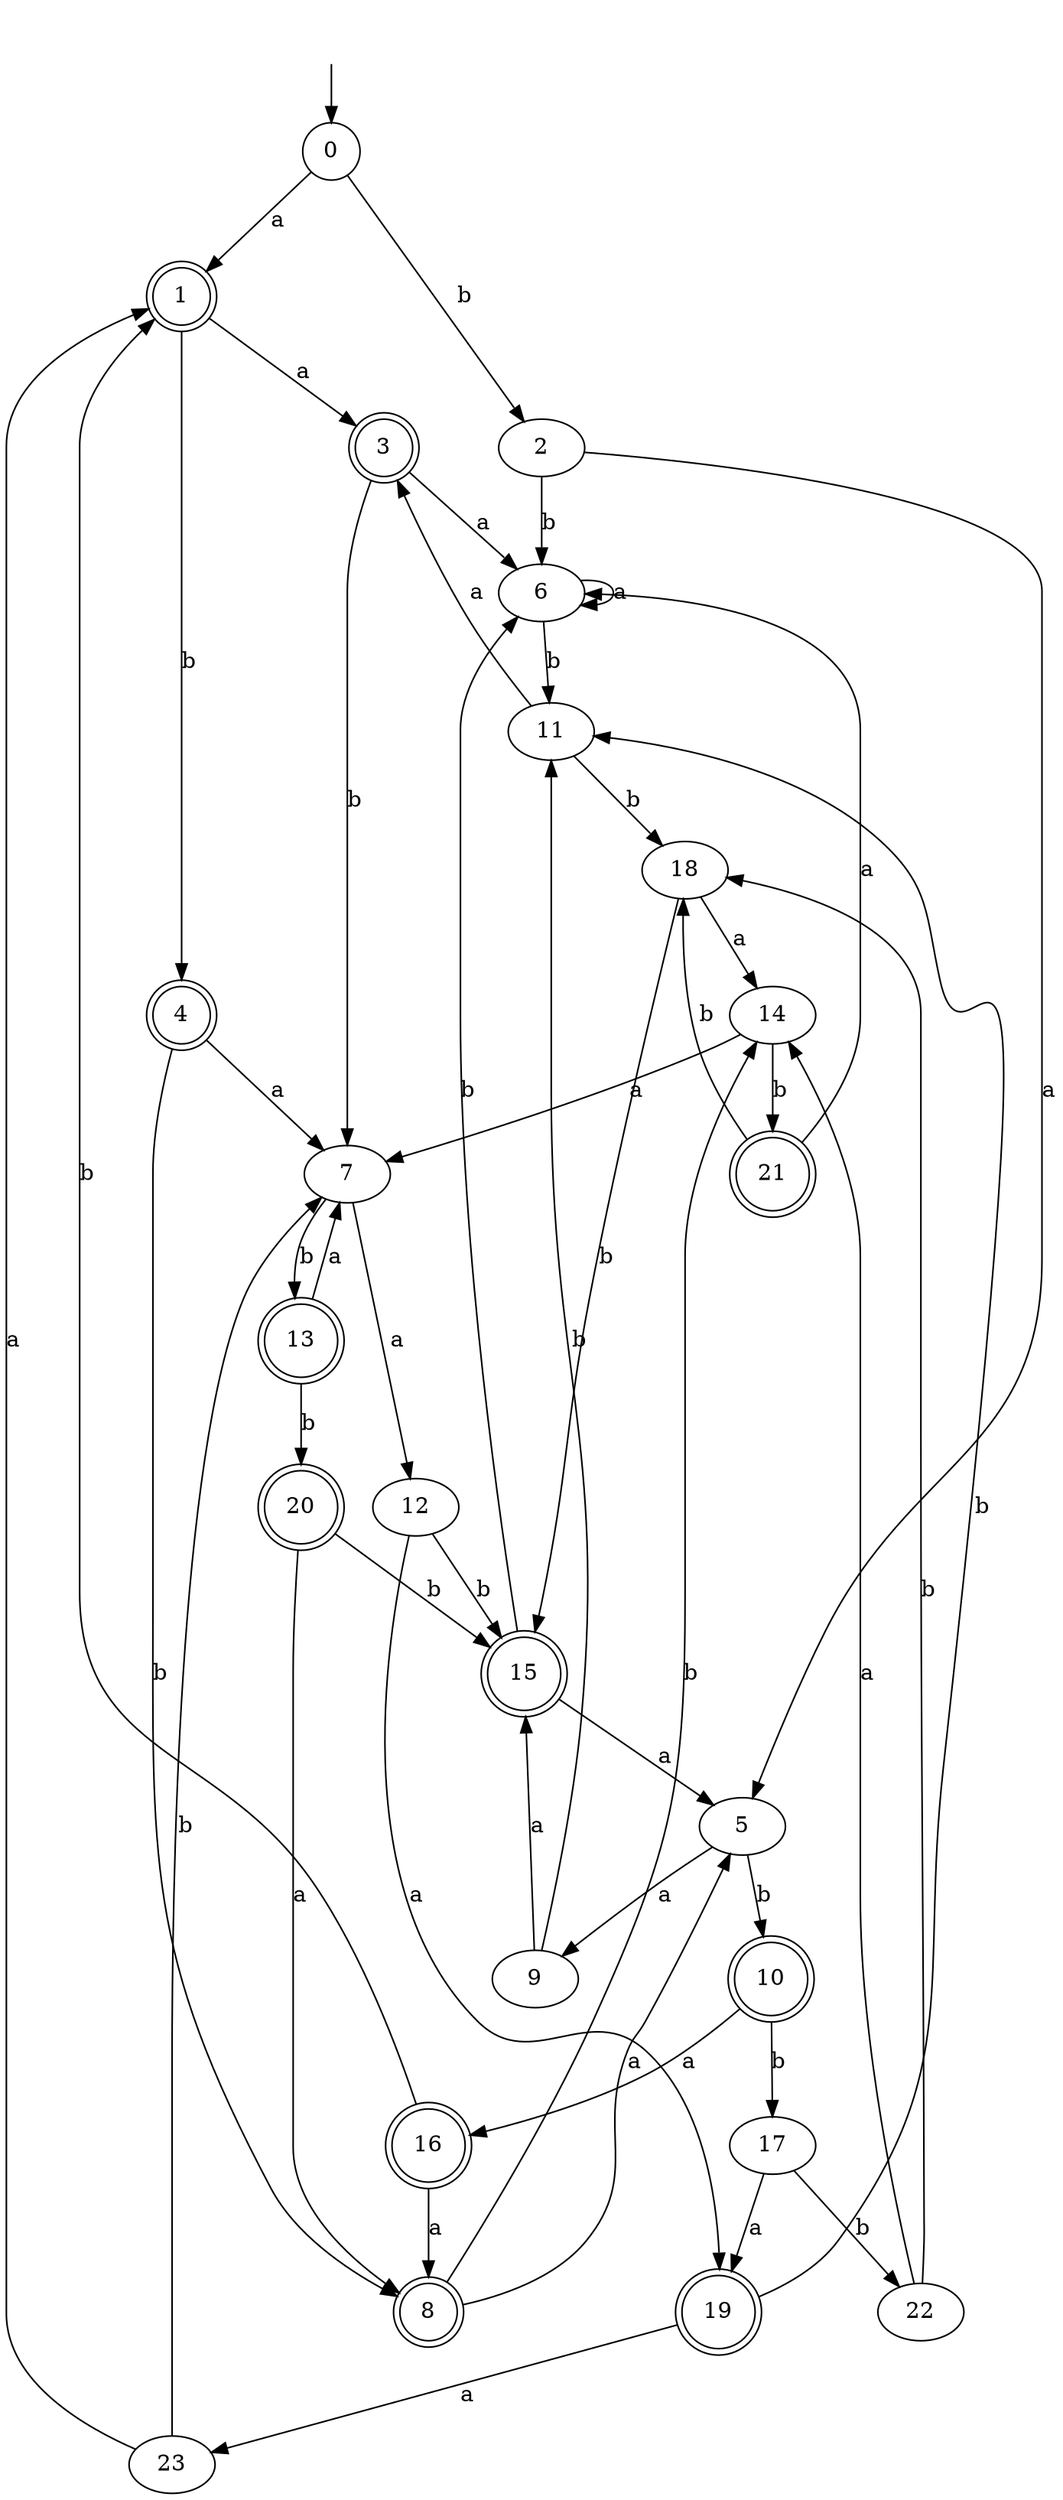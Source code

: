digraph RandomDFA {
  __start0 [label="", shape=none];
  __start0 -> 0 [label=""];
  0 [shape=circle]
  0 -> 1 [label="a"]
  0 -> 2 [label="b"]
  1 [shape=doublecircle]
  1 -> 3 [label="a"]
  1 -> 4 [label="b"]
  2
  2 -> 5 [label="a"]
  2 -> 6 [label="b"]
  3 [shape=doublecircle]
  3 -> 6 [label="a"]
  3 -> 7 [label="b"]
  4 [shape=doublecircle]
  4 -> 7 [label="a"]
  4 -> 8 [label="b"]
  5
  5 -> 9 [label="a"]
  5 -> 10 [label="b"]
  6
  6 -> 6 [label="a"]
  6 -> 11 [label="b"]
  7
  7 -> 12 [label="a"]
  7 -> 13 [label="b"]
  8 [shape=doublecircle]
  8 -> 5 [label="a"]
  8 -> 14 [label="b"]
  9
  9 -> 15 [label="a"]
  9 -> 11 [label="b"]
  10 [shape=doublecircle]
  10 -> 16 [label="a"]
  10 -> 17 [label="b"]
  11
  11 -> 3 [label="a"]
  11 -> 18 [label="b"]
  12
  12 -> 19 [label="a"]
  12 -> 15 [label="b"]
  13 [shape=doublecircle]
  13 -> 7 [label="a"]
  13 -> 20 [label="b"]
  14
  14 -> 7 [label="a"]
  14 -> 21 [label="b"]
  15 [shape=doublecircle]
  15 -> 5 [label="a"]
  15 -> 6 [label="b"]
  16 [shape=doublecircle]
  16 -> 8 [label="a"]
  16 -> 1 [label="b"]
  17
  17 -> 19 [label="a"]
  17 -> 22 [label="b"]
  18
  18 -> 14 [label="a"]
  18 -> 15 [label="b"]
  19 [shape=doublecircle]
  19 -> 23 [label="a"]
  19 -> 11 [label="b"]
  20 [shape=doublecircle]
  20 -> 8 [label="a"]
  20 -> 15 [label="b"]
  21 [shape=doublecircle]
  21 -> 6 [label="a"]
  21 -> 18 [label="b"]
  22
  22 -> 14 [label="a"]
  22 -> 18 [label="b"]
  23
  23 -> 1 [label="a"]
  23 -> 7 [label="b"]
}
